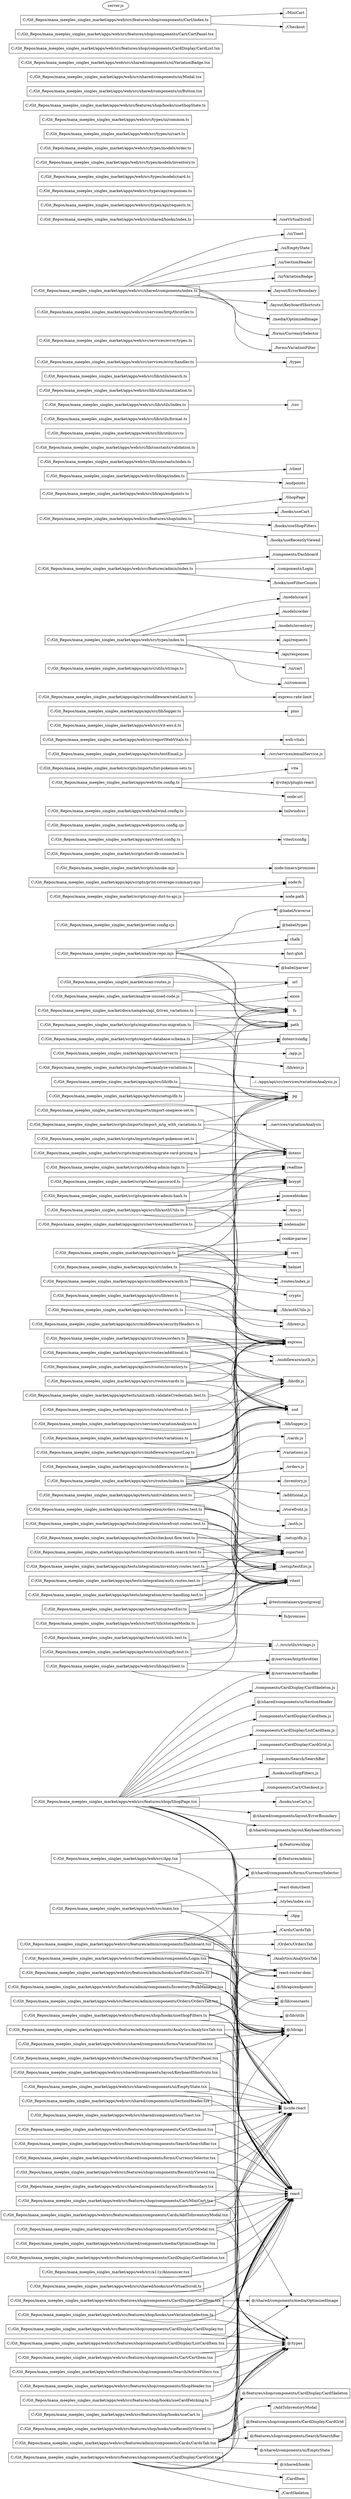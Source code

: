 digraph repo {
  rankdir=LR;
  n5383b0d [label="C:/Git_Repos/mana_meeples_singles_market/analyze-repo.mjs", shape=box];
  nccd [label="fs", shape=box];
  n346425 [label="path", shape=box];
  nfb9f9849 [label="fast-glob", shape=box];
  n4e76ce24 [label="@babel/parser", shape=box];
  n91f26a37 [label="@babel/traverse", shape=box];
  ne1c2f1d4 [label="@babel/types", shape=box];
  n5a3d71b [label="chalk", shape=box];
  n763e5ac6 [label="C:/Git_Repos/mana_meeples_singles_market/analyze-unused-code.js", shape=box];
  n1c56f [label="url", shape=box];
  n44c10a89 [label="C:/Git_Repos/mana_meeples_singles_market/prettier.config.cjs", shape=box];
  n64f6994f [label="C:/Git_Repos/mana_meeples_singles_market/scan-routes.js", shape=box];
  nb1fecaa7 [label="C:/Git_Repos/mana_meeples_singles_market/scripts/copy-dist-to-api.js", shape=box];
  n7e076145 [label="node:fs", shape=box];
  n19b87a9d [label="node:path", shape=box];
  n50a277f5 [label="C:/Git_Repos/mana_meeples_singles_market/scripts/debug-admin-login.ts", shape=box];
  nb0f71304 [label="dotenv", shape=box];
  nace3aa4c [label="bcrypt", shape=box];
  ncc554e8a [label="readline", shape=box];
  n3cad11a [label="C:/Git_Repos/mana_meeples_singles_market/scripts/export-database-schema.ts", shape=box];
  n5686a4ad [label="dotenv/config", shape=box];
  ndf7 [label="pg", shape=box];
  nf21783a2 [label="C:/Git_Repos/mana_meeples_singles_market/scripts/generate-admin-hash.ts", shape=box];
  n54325be [label="C:/Git_Repos/mana_meeples_singles_market/scripts/smoke.mjs", shape=box];
  n65c6c061 [label="node:timers/promises", shape=box];
  nf85ff691 [label="C:/Git_Repos/mana_meeples_singles_market/scripts/test-db-connected.ts", shape=box];
  n8cb617d0 [label="C:/Git_Repos/mana_meeples_singles_market/scripts/test-password.ts", shape=box];
  n5ab62922 [label="C:/Git_Repos/mana_meeples_singles_market/apps/api/vitest.config.ts", shape=box];
  n3270acc [label="vitest/config", shape=box];
  ndae7ff91 [label="C:/Git_Repos/mana_meeples_singles_market/apps/web/postcss.config.cjs", shape=box];
  nff12907b [label="C:/Git_Repos/mana_meeples_singles_market/apps/web/tailwind.config.ts", shape=box];
  nfaf4c6ab [label="tailwindcss", shape=box];
  n2609d487 [label="C:/Git_Repos/mana_meeples_singles_market/apps/web/vite.config.ts", shape=box];
  n373c64 [label="vite", shape=box];
  n7ab93447 [label="@vitejs/plugin-react", shape=box];
  n42e4fff7 [label="node:url", shape=box];
  n88201cbf [label="C:/Git_Repos/mana_meeples_singles_market/docs/samples/api_driven_variations.ts", shape=box];
  n58f0c76 [label="axios", shape=box];
  n91908c92 [label="C:/Git_Repos/mana_meeples_singles_market/scripts/imports/analyze-variations.ts", shape=box];
  n35df80bc [label="../../apps/api/src/services/variationAnalysis.js", shape=box];
  nab97be62 [label="C:/Git_Repos/mana_meeples_singles_market/scripts/imports/import-onepiece-set.ts", shape=box];
  nb61e21d3 [label="C:/Git_Repos/mana_meeples_singles_market/scripts/imports/import-pokemon-set.ts", shape=box];
  n83aba73 [label="C:/Git_Repos/mana_meeples_singles_market/scripts/imports/import_mtg_with_variations.ts", shape=box];
  n2c70644d [label="../services/variationAnalysis", shape=box];
  n831bc96d [label="C:/Git_Repos/mana_meeples_singles_market/scripts/imports/list-pokemon-sets.ts", shape=box];
  n2e829851 [label="C:/Git_Repos/mana_meeples_singles_market/scripts/migrations/migrate-card-pricing.ts", shape=box];
  n43721b92 [label="C:/Git_Repos/mana_meeples_singles_market/scripts/migrations/run-migration.ts", shape=box];
  n71e4edb0 [label="C:/Git_Repos/mana_meeples_singles_market/apps/api/scripts/print-coverage-summary.mjs", shape=box];
  nacc77157 [label="C:/Git_Repos/mana_meeples_singles_market/apps/api/src/app.ts", shape=box];
  nb1fa8f70 [label="express", shape=box];
  nb73a046d [label="helmet", shape=box];
  n2eafad [label="cors", shape=box];
  n1999e3a8 [label="cookie-parser", shape=box];
  n140b0529 [label="./routes/index.js", shape=box];
  n5c7b2a46 [label="C:/Git_Repos/mana_meeples_singles_market/apps/api/src/index.ts", shape=box];
  n5757a53f [label="C:/Git_Repos/mana_meeples_singles_market/apps/api/src/server.ts", shape=box];
  nc9ef137 [label="./app.js", shape=box];
  nc40bc535 [label="./lib/env.js", shape=box];
  ncaaaa61b [label="C:/Git_Repos/mana_meeples_singles_market/apps/api/tests/testEmail.js", shape=box];
  n1babf3e7 [label="../src/services/emailService.js", shape=box];
  nce1d9c1b [label="C:/Git_Repos/mana_meeples_singles_market/apps/web/src/App.tsx", shape=box];
  n983fc1cc [label="react-router-dom", shape=box];
  nc737f9f9 [label="@/features/shop", shape=box];
  n1ec7c4ac [label="@/features/admin", shape=box];
  nae404a55 [label="C:/Git_Repos/mana_meeples_singles_market/apps/web/src/main.tsx", shape=box];
  n675d97f [label="react", shape=box];
  nb7813e46 [label="react-dom/client", shape=box];
  n238f69bb [label="./styles/index.css", shape=box];
  n29e98a0 [label="./App", shape=box];
  nb52c8f37 [label="C:/Git_Repos/mana_meeples_singles_market/apps/web/src/reportWebVitals.ts", shape=box];
  ned28aa80 [label="web-vitals", shape=box];
  n811a5a87 [label="C:/Git_Repos/mana_meeples_singles_market/apps/web/src/vit-env.d.ts", shape=box];
  nb1669019 [label="C:/Git_Repos/mana_meeples_singles_market/apps/api/src/lib/authUtils.ts", shape=box];
  n89dd680d [label="jsonwebtoken", shape=box];
  n1358deeb [label="./env.js", shape=box];
  n215c2a1a [label="C:/Git_Repos/mana_meeples_singles_market/apps/api/src/lib/db.ts", shape=box];
  nca6c055 [label="C:/Git_Repos/mana_meeples_singles_market/apps/api/src/lib/env.ts", shape=box];
  n1d7cf [label="zod", shape=box];
  nfdbbc248 [label="C:/Git_Repos/mana_meeples_singles_market/apps/api/src/lib/logger.ts", shape=box];
  n34817a [label="pino", shape=box];
  n19f52873 [label="C:/Git_Repos/mana_meeples_singles_market/apps/api/src/middleware/auth.ts", shape=box];
  naf6ef0c1 [label="crypto", shape=box];
  n6ed5bd27 [label="../lib/authUtils.js", shape=box];
  n9f96f063 [label="../lib/env.js", shape=box];
  n2298bdf7 [label="C:/Git_Repos/mana_meeples_singles_market/apps/api/src/middleware/error.ts", shape=box];
  n5b30d94e [label="../lib/logger.js", shape=box];
  ne3a09b64 [label="C:/Git_Repos/mana_meeples_singles_market/apps/api/src/middleware/rateLimit.ts", shape=box];
  n2d7f5b0b [label="express-rate-limit", shape=box];
  nff3e7a46 [label="C:/Git_Repos/mana_meeples_singles_market/apps/api/src/middleware/requestLog.ts", shape=box];
  n3277ec99 [label="C:/Git_Repos/mana_meeples_singles_market/apps/api/src/middleware/securityHeaders.ts", shape=box];
  n997a484c [label="C:/Git_Repos/mana_meeples_singles_market/apps/api/src/routes/additional.ts", shape=box];
  nbabebf20 [label="../lib/db.js", shape=box];
  n17c05bab [label="C:/Git_Repos/mana_meeples_singles_market/apps/api/src/routes/auth.ts", shape=box];
  n8a8d1a84 [label="C:/Git_Repos/mana_meeples_singles_market/apps/api/src/routes/cards.ts", shape=box];
  n91b1aeb5 [label="C:/Git_Repos/mana_meeples_singles_market/apps/api/src/routes/index.ts", shape=box];
  n90194a6e [label="./auth.js", shape=box];
  n1d522875 [label="./cards.js", shape=box];
  nade27d16 [label="./variations.js", shape=box];
  n834a1451 [label="./orders.js", shape=box];
  nf9e03f5c [label="./inventory.js", shape=box];
  nd513984f [label="./additional.js", shape=box];
  ncb4962ee [label="./storefront.js", shape=box];
  n7c151ceb [label="C:/Git_Repos/mana_meeples_singles_market/apps/api/src/routes/inventory.ts", shape=box];
  n3851d481 [label="../middleware/auth.js", shape=box];
  nbd6d3fce [label="C:/Git_Repos/mana_meeples_singles_market/apps/api/src/routes/orders.ts", shape=box];
  n8fb012eb [label="C:/Git_Repos/mana_meeples_singles_market/apps/api/src/routes/storefront.ts", shape=box];
  n72492d13 [label="C:/Git_Repos/mana_meeples_singles_market/apps/api/src/routes/variations.ts", shape=box];
  n4f2a8c8e [label="C:/Git_Repos/mana_meeples_singles_market/apps/api/src/services/emailService.ts", shape=box];
  n738e2526 [label="nodemailer", shape=box];
  nc313b784 [label="C:/Git_Repos/mana_meeples_singles_market/apps/api/src/services/variationAnalysis.ts", shape=box];
  nd7fdcfb4 [label="C:/Git_Repos/mana_meeples_singles_market/apps/api/src/utils/strings.ts", shape=box];
  ne5a0db3e [label="C:/Git_Repos/mana_meeples_singles_market/apps/api/tests/e2e/checkout.flow.test.ts", shape=box];
  ncf59c1c5 [label="vitest", shape=box];
  nec377e8d [label="supertest", shape=box];
  n3af5f45d [label="../setup/testEnv.js", shape=box];
  n4240a4d8 [label="../setup/db.js", shape=box];
  nb2d1d9b4 [label="C:/Git_Repos/mana_meeples_singles_market/apps/api/tests/integration/auth.routes.test.ts", shape=box];
  n11516de9 [label="C:/Git_Repos/mana_meeples_singles_market/apps/api/tests/integration/cards.search.test.ts", shape=box];
  n2e1ced20 [label="C:/Git_Repos/mana_meeples_singles_market/apps/api/tests/integration/error-handling.test.ts", shape=box];
  nbee6bdf2 [label="C:/Git_Repos/mana_meeples_singles_market/apps/api/tests/integration/inventory.routes.test.ts", shape=box];
  nbeaf117 [label="C:/Git_Repos/mana_meeples_singles_market/apps/api/tests/integration/orders.routes.test.ts", shape=box];
  n58ced034 [label="C:/Git_Repos/mana_meeples_singles_market/apps/api/tests/integration/storefront.routes.test.ts", shape=box];
  n185ca38f [label="C:/Git_Repos/mana_meeples_singles_market/apps/api/tests/setup/db.ts", shape=box];
  n93f140b2 [label="C:/Git_Repos/mana_meeples_singles_market/apps/api/tests/setup/testEnv.ts", shape=box];
  n22f607df [label="@testcontainers/postgresql", shape=box];
  nd52d5ba [label="fs/promises", shape=box];
  nebd17c8a [label="C:/Git_Repos/mana_meeples_singles_market/apps/api/tests/unit/auth.validateCredentials.test.ts", shape=box];
  nbc6e62e1 [label="C:/Git_Repos/mana_meeples_singles_market/apps/api/tests/unit/slugify.test.ts", shape=box];
  n21a036be [label="../../src/utils/strings.js", shape=box];
  n6f63afe1 [label="C:/Git_Repos/mana_meeples_singles_market/apps/api/tests/unit/utils.test.ts", shape=box];
  n7531ec03 [label="C:/Git_Repos/mana_meeples_singles_market/apps/api/tests/unit/validation.test.ts", shape=box];
  n77abccee [label="C:/Git_Repos/mana_meeples_singles_market/apps/web/src/a11y/Announcer.tsx", shape=box];
  n94a3911e [label="C:/Git_Repos/mana_meeples_singles_market/apps/web/src/testUtils/storageMocks.ts", shape=box];
  n10f77f62 [label="C:/Git_Repos/mana_meeples_singles_market/apps/web/src/types/index.ts", shape=box];
  n9515db34 [label="./models/card", shape=box];
  ne562baa [label="./models/order", shape=box];
  nf9b32fb8 [label="./models/inventory", shape=box];
  nc185705a [label="./api/requests", shape=box];
  nd0f7767c [label="./api/responses", shape=box];
  n99cde8da [label="./ui/cart", shape=box];
  n5eba1125 [label="./ui/common", shape=box];
  nb3ce459c [label="C:/Git_Repos/mana_meeples_singles_market/apps/web/src/features/admin/index.ts", shape=box];
  nae0989fc [label="./components/Dashboard", shape=box];
  n686c82d1 [label="./components/Login", shape=box];
  n9fb4ee83 [label="./hooks/useFilterCounts", shape=box];
  n51a9b233 [label="C:/Git_Repos/mana_meeples_singles_market/apps/web/src/features/shop/index.ts", shape=box];
  nd065f86 [label="./ShopPage", shape=box];
  n267cf1c7 [label="./hooks/useCart", shape=box];
  n61904f9e [label="./hooks/useShopFilters", shape=box];
  na1e05b33 [label="./hooks/useRecentlyViewed", shape=box];
  n1398c848 [label="C:/Git_Repos/mana_meeples_singles_market/apps/web/src/features/shop/ShopPage.tsx", shape=box];
  n59fa91e2 [label="lucide-react", shape=box];
  n7d1af11c [label="./components/Search/SearchBar", shape=box];
  n98a1dd99 [label="./hooks/useShopFilters.js", shape=box];
  n6d092dee [label="@/shared/components/forms/CurrencySelector", shape=box];
  nd276a9fa [label="./components/Cart/Checkout.js", shape=box];
  ne5ec9ed0 [label="./hooks/useCart.js", shape=box];
  n92ef9c6b [label="@/shared/components/layout/ErrorBoundary", shape=box];
  n15891e5f [label="@/shared/components/layout/KeyboardShortcuts", shape=box];
  na079d101 [label="@/services/error/handler", shape=box];
  n7592eab6 [label="@/lib/constants", shape=box];
  neea1ae25 [label="./components/CardDisplay/CardSkeleton.js", shape=box];
  n79aa84d5 [label="@/shared/components/ui/SectionHeader", shape=box];
  n9523f31f [label="./components/CardDisplay/CardItem.js", shape=box];
  n356ede21 [label="./components/CardDisplay/ListCardItem.js", shape=box];
  n2d3cacc1 [label="@/lib/api", shape=box];
  n905dedea [label="@/types", shape=box];
  n2822120c [label="./components/CardDisplay/CardGrid.js", shape=box];
  ndc1ab8b2 [label="C:/Git_Repos/mana_meeples_singles_market/apps/web/src/lib/api/client.ts", shape=box];
  n22c502c3 [label="@/services/http/throttler", shape=box];
  n2b7cf5bf [label="C:/Git_Repos/mana_meeples_singles_market/apps/web/src/lib/api/endpoints.ts", shape=box];
  ne82c99eb [label="C:/Git_Repos/mana_meeples_singles_market/apps/web/src/lib/api/index.ts", shape=box];
  nfcde4cc [label="./client", shape=box];
  n2bb078dd [label="./endpoints", shape=box];
  n5cd54616 [label="C:/Git_Repos/mana_meeples_singles_market/apps/web/src/lib/constants/index.ts", shape=box];
  n3bc01bf9 [label="C:/Git_Repos/mana_meeples_singles_market/apps/web/src/lib/constants/validation.ts", shape=box];
  n33217700 [label="C:/Git_Repos/mana_meeples_singles_market/apps/web/src/lib/utils/csv.ts", shape=box];
  nd77d959d [label="C:/Git_Repos/mana_meeples_singles_market/apps/web/src/lib/utils/format.ts", shape=box];
  n3bb84a74 [label="C:/Git_Repos/mana_meeples_singles_market/apps/web/src/lib/utils/index.ts", shape=box];
  n29f18a5 [label="./csv", shape=box];
  n1f6ae41b [label="C:/Git_Repos/mana_meeples_singles_market/apps/web/src/lib/utils/sanitization.ts", shape=box];
  nd5807e4c [label="C:/Git_Repos/mana_meeples_singles_market/apps/web/src/lib/utils/search.ts", shape=box];
  n5c99358a [label="C:/Git_Repos/mana_meeples_singles_market/apps/web/src/services/error/handler.ts", shape=box];
  nd82dc358 [label="./types", shape=box];
  ncddb3fbb [label="C:/Git_Repos/mana_meeples_singles_market/apps/web/src/services/error/types.ts", shape=box];
  n259c864c [label="C:/Git_Repos/mana_meeples_singles_market/apps/web/src/services/http/throttler.ts", shape=box];
  nf32c373b [label="C:/Git_Repos/mana_meeples_singles_market/apps/web/src/shared/components/index.ts", shape=box];
  n9f21ef8d [label="./ui/Toast", shape=box];
  n53e82d9e [label="./ui/EmptyState", shape=box];
  n454c6138 [label="./ui/SectionHeader", shape=box];
  nb5bf36aa [label="./ui/VariationBadge", shape=box];
  nc7b68f4e [label="./layout/ErrorBoundary", shape=box];
  nd605e7c2 [label="./layout/KeyboardShortcuts", shape=box];
  n93db8560 [label="./media/OptimizedImage", shape=box];
  n8bdef411 [label="./forms/CurrencySelector", shape=box];
  nbb9ace4a [label="./forms/VariationFilter", shape=box];
  n128e78f3 [label="C:/Git_Repos/mana_meeples_singles_market/apps/web/src/shared/hooks/index.ts", shape=box];
  nfe267f32 [label="./useVirtualScroll", shape=box];
  n6437d744 [label="C:/Git_Repos/mana_meeples_singles_market/apps/web/src/shared/hooks/useVirtualScroll.ts", shape=box];
  n6d9fd04d [label="C:/Git_Repos/mana_meeples_singles_market/apps/web/src/types/api/requests.ts", shape=box];
  n4d87beb7 [label="C:/Git_Repos/mana_meeples_singles_market/apps/web/src/types/api/responses.ts", shape=box];
  na1fa87f [label="C:/Git_Repos/mana_meeples_singles_market/apps/web/src/types/models/card.ts", shape=box];
  n1347ff2f [label="C:/Git_Repos/mana_meeples_singles_market/apps/web/src/types/models/inventory.ts", shape=box];
  n83f592fd [label="C:/Git_Repos/mana_meeples_singles_market/apps/web/src/types/models/order.ts", shape=box];
  n30436419 [label="C:/Git_Repos/mana_meeples_singles_market/apps/web/src/types/ui/cart.ts", shape=box];
  nca6a6a6e [label="C:/Git_Repos/mana_meeples_singles_market/apps/web/src/types/ui/common.ts", shape=box];
  n2ee2dea7 [label="C:/Git_Repos/mana_meeples_singles_market/apps/web/src/features/admin/components/Dashboard.tsx", shape=box];
  n1399aa9f [label="./Cards/CardsTab", shape=box];
  n9ef01387 [label="./Orders/OrdersTab", shape=box];
  nd2378559 [label="./Analytics/AnalyticsTab", shape=box];
  nc57d44fc [label="C:/Git_Repos/mana_meeples_singles_market/apps/web/src/features/admin/components/Login.tsx", shape=box];
  n2558c9b0 [label="@/lib/api/endpoints", shape=box];
  n5508a18a [label="C:/Git_Repos/mana_meeples_singles_market/apps/web/src/features/admin/hooks/useFilterCounts.ts", shape=box];
  n9ff01bd8 [label="C:/Git_Repos/mana_meeples_singles_market/apps/web/src/features/shop/components/RecentlyViewed.tsx", shape=box];
  n5f14927d [label="@/shared/components/media/OptimizedImage", shape=box];
  n6efca0af [label="C:/Git_Repos/mana_meeples_singles_market/apps/web/src/features/shop/components/ShopHeader.tsx", shape=box];
  n74c0c765 [label="C:/Git_Repos/mana_meeples_singles_market/apps/web/src/features/shop/hooks/useCardFetching.ts", shape=box];
  n5e2d4d5d [label="C:/Git_Repos/mana_meeples_singles_market/apps/web/src/features/shop/hooks/useCart.ts", shape=box];
  na5adbb1 [label="C:/Git_Repos/mana_meeples_singles_market/apps/web/src/features/shop/hooks/useRecentlyViewed.ts", shape=box];
  nd13ad198 [label="C:/Git_Repos/mana_meeples_singles_market/apps/web/src/features/shop/hooks/useShopFilters.ts", shape=box];
  nc4a03ac2 [label="C:/Git_Repos/mana_meeples_singles_market/apps/web/src/features/shop/hooks/useShopState.ts", shape=box];
  n4f9b9524 [label="C:/Git_Repos/mana_meeples_singles_market/apps/web/src/features/shop/hooks/useVariationSelection.ts", shape=box];
  n222eae1b [label="C:/Git_Repos/mana_meeples_singles_market/apps/web/src/shared/components/forms/CurrencySelector.tsx", shape=box];
  n719bd4b6 [label="C:/Git_Repos/mana_meeples_singles_market/apps/web/src/shared/components/forms/VariationFilter.tsx", shape=box];
  ndde5be98 [label="C:/Git_Repos/mana_meeples_singles_market/apps/web/src/shared/components/layout/ErrorBoundary.tsx", shape=box];
  n6880f58c [label="C:/Git_Repos/mana_meeples_singles_market/apps/web/src/shared/components/layout/KeyboardShortcuts.tsx", shape=box];
  n839d5baa [label="C:/Git_Repos/mana_meeples_singles_market/apps/web/src/shared/components/media/OptimizedImage.tsx", shape=box];
  ndfeb0978 [label="C:/Git_Repos/mana_meeples_singles_market/apps/web/src/shared/components/ui/Button.tsx", shape=box];
  ned767b0a [label="C:/Git_Repos/mana_meeples_singles_market/apps/web/src/shared/components/ui/EmptyState.tsx", shape=box];
  ne2a36f5d [label="C:/Git_Repos/mana_meeples_singles_market/apps/web/src/shared/components/ui/Modal.tsx", shape=box];
  nf1471302 [label="C:/Git_Repos/mana_meeples_singles_market/apps/web/src/shared/components/ui/SectionHeader.tsx", shape=box];
  n70f7bdd7 [label="C:/Git_Repos/mana_meeples_singles_market/apps/web/src/shared/components/ui/Toast.tsx", shape=box];
  ne5ab7596 [label="C:/Git_Repos/mana_meeples_singles_market/apps/web/src/shared/components/ui/VariationBadge.tsx", shape=box];
  nafa486fb [label="C:/Git_Repos/mana_meeples_singles_market/apps/web/src/features/admin/components/Analytics/AnalyticsTab.tsx", shape=box];
  n6b61cd94 [label="C:/Git_Repos/mana_meeples_singles_market/apps/web/src/features/admin/components/Cards/AddToInventoryModal.tsx", shape=box];
  nf784c041 [label="C:/Git_Repos/mana_meeples_singles_market/apps/web/src/features/admin/components/Cards/CardsTab.tsx", shape=box];
  n536d9c67 [label="@/features/shop/components/Search/SearchBar", shape=box];
  nd1a4f721 [label="@/shared/components/ui/EmptyState", shape=box];
  ncc9d5add [label="@/features/shop/components/CardDisplay/CardSkeleton", shape=box];
  n9196d4c [label="./AddToInventoryModal", shape=box];
  nb828b5d6 [label="@/features/shop/components/CardDisplay/CardGrid", shape=box];
  n50dbfffb [label="C:/Git_Repos/mana_meeples_singles_market/apps/web/src/features/admin/components/Inventory/BulkManager.tsx", shape=box];
  nd1e03598 [label="@/lib/utils", shape=box];
  n9340c369 [label="C:/Git_Repos/mana_meeples_singles_market/apps/web/src/features/admin/components/Orders/OrdersTab.tsx", shape=box];
  ndde7805f [label="C:/Git_Repos/mana_meeples_singles_market/apps/web/src/features/shop/components/CardDisplay/CardDisplay.tsx", shape=box];
  n11be62bf [label="C:/Git_Repos/mana_meeples_singles_market/apps/web/src/features/shop/components/CardDisplay/CardGrid.tsx", shape=box];
  nc56b1af5 [label="@/shared/hooks", shape=box];
  n211a7b24 [label="./CardItem", shape=box];
  nfe3587de [label="./CardSkeleton", shape=box];
  n44f8a40c [label="C:/Git_Repos/mana_meeples_singles_market/apps/web/src/features/shop/components/CardDisplay/CardItem.tsx", shape=box];
  n4efe1c17 [label="C:/Git_Repos/mana_meeples_singles_market/apps/web/src/features/shop/components/CardDisplay/CardList.tsx", shape=box];
  nd7687d46 [label="C:/Git_Repos/mana_meeples_singles_market/apps/web/src/features/shop/components/CardDisplay/CardSkeleton.tsx", shape=box];
  n6a414cca [label="C:/Git_Repos/mana_meeples_singles_market/apps/web/src/features/shop/components/CardDisplay/ListCardItem.tsx", shape=box];
  n7d775cac [label="C:/Git_Repos/mana_meeples_singles_market/apps/web/src/features/shop/components/Cart/CartItem.tsx", shape=box];
  n350994aa [label="C:/Git_Repos/mana_meeples_singles_market/apps/web/src/features/shop/components/Cart/CartModal.tsx", shape=box];
  n5b582081 [label="C:/Git_Repos/mana_meeples_singles_market/apps/web/src/features/shop/components/Cart/CartPanel.tsx", shape=box];
  n2e8b1e1f [label="C:/Git_Repos/mana_meeples_singles_market/apps/web/src/features/shop/components/Cart/Checkout.tsx", shape=box];
  n83b484e9 [label="C:/Git_Repos/mana_meeples_singles_market/apps/web/src/features/shop/components/Cart/index.ts", shape=box];
  nd08828f8 [label="./MiniCart", shape=box];
  n7d386627 [label="./Checkout", shape=box];
  nfbab1070 [label="C:/Git_Repos/mana_meeples_singles_market/apps/web/src/features/shop/components/Cart/MiniCart.tsx", shape=box];
  nbad5429a [label="C:/Git_Repos/mana_meeples_singles_market/apps/web/src/features/shop/components/Search/ActiveFilters.tsx", shape=box];
  n907fadda [label="C:/Git_Repos/mana_meeples_singles_market/apps/web/src/features/shop/components/Search/FiltersPanel.tsx", shape=box];
  ne11dc7d0 [label="C:/Git_Repos/mana_meeples_singles_market/apps/web/src/features/shop/components/Search/SearchBar.tsx", shape=box];
  n3bfea4fb [label="server.js", shape=ellipse];
  n5383b0d -> nccd;
  n5383b0d -> n346425;
  n5383b0d -> nfb9f9849;
  n5383b0d -> n4e76ce24;
  n5383b0d -> n91f26a37;
  n5383b0d -> ne1c2f1d4;
  n5383b0d -> n5a3d71b;
  n763e5ac6 -> nccd;
  n763e5ac6 -> n346425;
  n763e5ac6 -> n1c56f;
  n64f6994f -> nccd;
  n64f6994f -> n346425;
  n64f6994f -> n1c56f;
  nb1fecaa7 -> n7e076145;
  nb1fecaa7 -> n19b87a9d;
  n50a277f5 -> nb0f71304;
  n50a277f5 -> nace3aa4c;
  n50a277f5 -> ncc554e8a;
  n3cad11a -> n5686a4ad;
  n3cad11a -> nccd;
  n3cad11a -> n346425;
  n3cad11a -> ndf7;
  nf21783a2 -> nace3aa4c;
  nf21783a2 -> ncc554e8a;
  n54325be -> n65c6c061;
  n8cb617d0 -> nb0f71304;
  n8cb617d0 -> nace3aa4c;
  n8cb617d0 -> ncc554e8a;
  n5ab62922 -> n3270acc;
  nff12907b -> nfaf4c6ab;
  n2609d487 -> n373c64;
  n2609d487 -> n7ab93447;
  n2609d487 -> n42e4fff7;
  n88201cbf -> n58f0c76;
  n88201cbf -> nccd;
  n88201cbf -> n346425;
  n91908c92 -> ndf7;
  n91908c92 -> n35df80bc;
  nab97be62 -> ndf7;
  nab97be62 -> nb0f71304;
  nb61e21d3 -> ndf7;
  nb61e21d3 -> nb0f71304;
  n83aba73 -> ndf7;
  n83aba73 -> n2c70644d;
  n83aba73 -> nb0f71304;
  n2e829851 -> ndf7;
  n2e829851 -> nb0f71304;
  n43721b92 -> nccd;
  n43721b92 -> n346425;
  n43721b92 -> ndf7;
  n71e4edb0 -> n7e076145;
  nacc77157 -> nb1fa8f70;
  nacc77157 -> nb73a046d;
  nacc77157 -> n2eafad;
  nacc77157 -> n2eafad;
  nacc77157 -> n1999e3a8;
  nacc77157 -> n140b0529;
  nacc77157 -> n346425;
  nacc77157 -> nccd;
  n5c7b2a46 -> nb1fa8f70;
  n5c7b2a46 -> n2eafad;
  n5c7b2a46 -> nb73a046d;
  n5c7b2a46 -> n140b0529;
  n5757a53f -> n5686a4ad;
  n5757a53f -> nc9ef137;
  n5757a53f -> nc40bc535;
  ncaaaa61b -> n1babf3e7;
  nce1d9c1b -> n983fc1cc;
  nce1d9c1b -> nc737f9f9;
  nce1d9c1b -> n1ec7c4ac;
  nae404a55 -> n675d97f;
  nae404a55 -> nb7813e46;
  nae404a55 -> n238f69bb;
  nae404a55 -> n29e98a0;
  nb52c8f37 -> ned28aa80;
  nb1669019 -> n89dd680d;
  nb1669019 -> nace3aa4c;
  nb1669019 -> n89dd680d;
  nb1669019 -> nb1fa8f70;
  nb1669019 -> n1358deeb;
  n215c2a1a -> ndf7;
  n215c2a1a -> ndf7;
  nca6c055 -> nb0f71304;
  nca6c055 -> n1d7cf;
  nfdbbc248 -> n34817a;
  n19f52873 -> nb1fa8f70;
  n19f52873 -> naf6ef0c1;
  n19f52873 -> n6ed5bd27;
  n19f52873 -> n9f96f063;
  n2298bdf7 -> nb1fa8f70;
  n2298bdf7 -> n5b30d94e;
  n2298bdf7 -> n1d7cf;
  ne3a09b64 -> n2d7f5b0b;
  nff3e7a46 -> nb1fa8f70;
  nff3e7a46 -> n5b30d94e;
  n3277ec99 -> nb1fa8f70;
  n997a484c -> nb1fa8f70;
  n997a484c -> nb1fa8f70;
  n997a484c -> n1d7cf;
  n997a484c -> nbabebf20;
  n17c05bab -> nb1fa8f70;
  n17c05bab -> nb1fa8f70;
  n17c05bab -> n6ed5bd27;
  n17c05bab -> n9f96f063;
  n8a8d1a84 -> nb1fa8f70;
  n8a8d1a84 -> n1d7cf;
  n8a8d1a84 -> nbabebf20;
  n91b1aeb5 -> nb1fa8f70;
  n91b1aeb5 -> n1d7cf;
  n91b1aeb5 -> n90194a6e;
  n91b1aeb5 -> n1d522875;
  n91b1aeb5 -> nade27d16;
  n91b1aeb5 -> n834a1451;
  n91b1aeb5 -> nf9e03f5c;
  n91b1aeb5 -> nd513984f;
  n91b1aeb5 -> ncb4962ee;
  n7c151ceb -> nb1fa8f70;
  n7c151ceb -> n1d7cf;
  n7c151ceb -> nbabebf20;
  n7c151ceb -> n3851d481;
  nbd6d3fce -> nb1fa8f70;
  nbd6d3fce -> nb1fa8f70;
  nbd6d3fce -> n1d7cf;
  nbd6d3fce -> nbabebf20;
  nbd6d3fce -> n3851d481;
  n8fb012eb -> nb1fa8f70;
  n8fb012eb -> n1d7cf;
  n8fb012eb -> nbabebf20;
  n72492d13 -> nb1fa8f70;
  n72492d13 -> n1d7cf;
  n72492d13 -> nbabebf20;
  n4f2a8c8e -> n738e2526;
  n4f2a8c8e -> n738e2526;
  n4f2a8c8e -> nb0f71304;
  nc313b784 -> nbabebf20;
  ne5a0db3e -> ncf59c1c5;
  ne5a0db3e -> nec377e8d;
  ne5a0db3e -> n3af5f45d;
  ne5a0db3e -> n4240a4d8;
  nb2d1d9b4 -> ncf59c1c5;
  nb2d1d9b4 -> nec377e8d;
  nb2d1d9b4 -> n3af5f45d;
  n11516de9 -> ncf59c1c5;
  n11516de9 -> nec377e8d;
  n11516de9 -> n3af5f45d;
  n11516de9 -> n4240a4d8;
  n2e1ced20 -> ncf59c1c5;
  n2e1ced20 -> nec377e8d;
  n2e1ced20 -> n3af5f45d;
  nbee6bdf2 -> ncf59c1c5;
  nbee6bdf2 -> nec377e8d;
  nbee6bdf2 -> n3af5f45d;
  nbee6bdf2 -> n4240a4d8;
  nbeaf117 -> ncf59c1c5;
  nbeaf117 -> nec377e8d;
  nbeaf117 -> n3af5f45d;
  nbeaf117 -> n4240a4d8;
  n58ced034 -> ncf59c1c5;
  n58ced034 -> nec377e8d;
  n58ced034 -> n3af5f45d;
  n58ced034 -> n4240a4d8;
  n185ca38f -> ndf7;
  n93f140b2 -> ncf59c1c5;
  n93f140b2 -> n22f607df;
  n93f140b2 -> ndf7;
  n93f140b2 -> nd52d5ba;
  n93f140b2 -> n346425;
  nebd17c8a -> ncf59c1c5;
  nebd17c8a -> nace3aa4c;
  nbc6e62e1 -> ncf59c1c5;
  nbc6e62e1 -> n21a036be;
  n6f63afe1 -> ncf59c1c5;
  n6f63afe1 -> n21a036be;
  n7531ec03 -> ncf59c1c5;
  n7531ec03 -> n1d7cf;
  n77abccee -> n675d97f;
  n94a3911e -> ncf59c1c5;
  n10f77f62 -> n9515db34;
  n10f77f62 -> ne562baa;
  n10f77f62 -> nf9b32fb8;
  n10f77f62 -> nc185705a;
  n10f77f62 -> nd0f7767c;
  n10f77f62 -> n99cde8da;
  n10f77f62 -> n5eba1125;
  nb3ce459c -> nae0989fc;
  nb3ce459c -> n686c82d1;
  nb3ce459c -> n9fb4ee83;
  n51a9b233 -> nd065f86;
  n51a9b233 -> n267cf1c7;
  n51a9b233 -> n61904f9e;
  n51a9b233 -> na1e05b33;
  n1398c848 -> n675d97f;
  n1398c848 -> n59fa91e2;
  n1398c848 -> n983fc1cc;
  n1398c848 -> n7d1af11c;
  n1398c848 -> n98a1dd99;
  n1398c848 -> n6d092dee;
  n1398c848 -> nd276a9fa;
  n1398c848 -> ne5ec9ed0;
  n1398c848 -> n92ef9c6b;
  n1398c848 -> n15891e5f;
  n1398c848 -> na079d101;
  n1398c848 -> n7592eab6;
  n1398c848 -> neea1ae25;
  n1398c848 -> n79aa84d5;
  n1398c848 -> n9523f31f;
  n1398c848 -> n356ede21;
  n1398c848 -> n2d3cacc1;
  n1398c848 -> n905dedea;
  n1398c848 -> n2822120c;
  ndc1ab8b2 -> n1d7cf;
  ndc1ab8b2 -> n22c502c3;
  ndc1ab8b2 -> na079d101;
  ne82c99eb -> nfcde4cc;
  ne82c99eb -> n2bb078dd;
  n3bb84a74 -> n29f18a5;
  n5c99358a -> nd82dc358;
  nf32c373b -> n9f21ef8d;
  nf32c373b -> n53e82d9e;
  nf32c373b -> n454c6138;
  nf32c373b -> nb5bf36aa;
  nf32c373b -> nc7b68f4e;
  nf32c373b -> nd605e7c2;
  nf32c373b -> n93db8560;
  nf32c373b -> n8bdef411;
  nf32c373b -> nbb9ace4a;
  n128e78f3 -> nfe267f32;
  n6437d744 -> n675d97f;
  n2ee2dea7 -> n675d97f;
  n2ee2dea7 -> n59fa91e2;
  n2ee2dea7 -> n2d3cacc1;
  n2ee2dea7 -> n2d3cacc1;
  n2ee2dea7 -> n6d092dee;
  n2ee2dea7 -> n1399aa9f;
  n2ee2dea7 -> n9ef01387;
  n2ee2dea7 -> nd2378559;
  nc57d44fc -> n675d97f;
  nc57d44fc -> n983fc1cc;
  nc57d44fc -> n59fa91e2;
  nc57d44fc -> n2d3cacc1;
  nc57d44fc -> n2558c9b0;
  n5508a18a -> n675d97f;
  n5508a18a -> n7592eab6;
  n5508a18a -> n2d3cacc1;
  n9ff01bd8 -> n675d97f;
  n9ff01bd8 -> n59fa91e2;
  n9ff01bd8 -> n5f14927d;
  n6efca0af -> n675d97f;
  n6efca0af -> n905dedea;
  n74c0c765 -> n675d97f;
  n74c0c765 -> n905dedea;
  n5e2d4d5d -> n675d97f;
  n5e2d4d5d -> n905dedea;
  na5adbb1 -> n675d97f;
  na5adbb1 -> n905dedea;
  nd13ad198 -> n675d97f;
  nd13ad198 -> n983fc1cc;
  nd13ad198 -> n2d3cacc1;
  nd13ad198 -> n905dedea;
  n4f9b9524 -> n675d97f;
  n4f9b9524 -> n905dedea;
  n222eae1b -> n675d97f;
  n222eae1b -> n59fa91e2;
  n719bd4b6 -> n675d97f;
  n719bd4b6 -> n2d3cacc1;
  ndde5be98 -> n675d97f;
  n6880f58c -> n59fa91e2;
  n839d5baa -> n675d97f;
  ned767b0a -> n675d97f;
  ned767b0a -> n59fa91e2;
  ned767b0a -> n59fa91e2;
  nf1471302 -> n675d97f;
  nf1471302 -> n59fa91e2;
  n70f7bdd7 -> n675d97f;
  n70f7bdd7 -> n59fa91e2;
  nafa486fb -> n675d97f;
  nafa486fb -> n59fa91e2;
  nafa486fb -> n2d3cacc1;
  n6b61cd94 -> n675d97f;
  n6b61cd94 -> n59fa91e2;
  n6b61cd94 -> n905dedea;
  nf784c041 -> n675d97f;
  nf784c041 -> n983fc1cc;
  nf784c041 -> n59fa91e2;
  nf784c041 -> n2d3cacc1;
  nf784c041 -> n536d9c67;
  nf784c041 -> nd1a4f721;
  nf784c041 -> ncc9d5add;
  nf784c041 -> n9196d4c;
  nf784c041 -> nb828b5d6;
  nf784c041 -> n905dedea;
  n50dbfffb -> n675d97f;
  n50dbfffb -> n59fa91e2;
  n50dbfffb -> nd1e03598;
  n50dbfffb -> n2d3cacc1;
  n9340c369 -> n675d97f;
  n9340c369 -> n59fa91e2;
  n9340c369 -> n2d3cacc1;
  ndde7805f -> n675d97f;
  ndde7805f -> n905dedea;
  n11be62bf -> n675d97f;
  n11be62bf -> nc56b1af5;
  n11be62bf -> n905dedea;
  n11be62bf -> n211a7b24;
  n11be62bf -> nfe3587de;
  n11be62bf -> n59fa91e2;
  n44f8a40c -> n675d97f;
  n44f8a40c -> n5f14927d;
  n44f8a40c -> n7592eab6;
  n44f8a40c -> n905dedea;
  nd7687d46 -> n675d97f;
  n6a414cca -> n675d97f;
  n6a414cca -> n5f14927d;
  n6a414cca -> n905dedea;
  n7d775cac -> n675d97f;
  n7d775cac -> n905dedea;
  n350994aa -> n675d97f;
  n350994aa -> n59fa91e2;
  n350994aa -> n905dedea;
  n2e8b1e1f -> n675d97f;
  n2e8b1e1f -> n59fa91e2;
  n83b484e9 -> nd08828f8;
  n83b484e9 -> n7d386627;
  nfbab1070 -> n675d97f;
  nfbab1070 -> n59fa91e2;
  nfbab1070 -> n905dedea;
  nbad5429a -> n675d97f;
  nbad5429a -> n905dedea;
  n907fadda -> n675d97f;
  n907fadda -> n2d3cacc1;
  ne11dc7d0 -> n675d97f;
  ne11dc7d0 -> n59fa91e2;
}